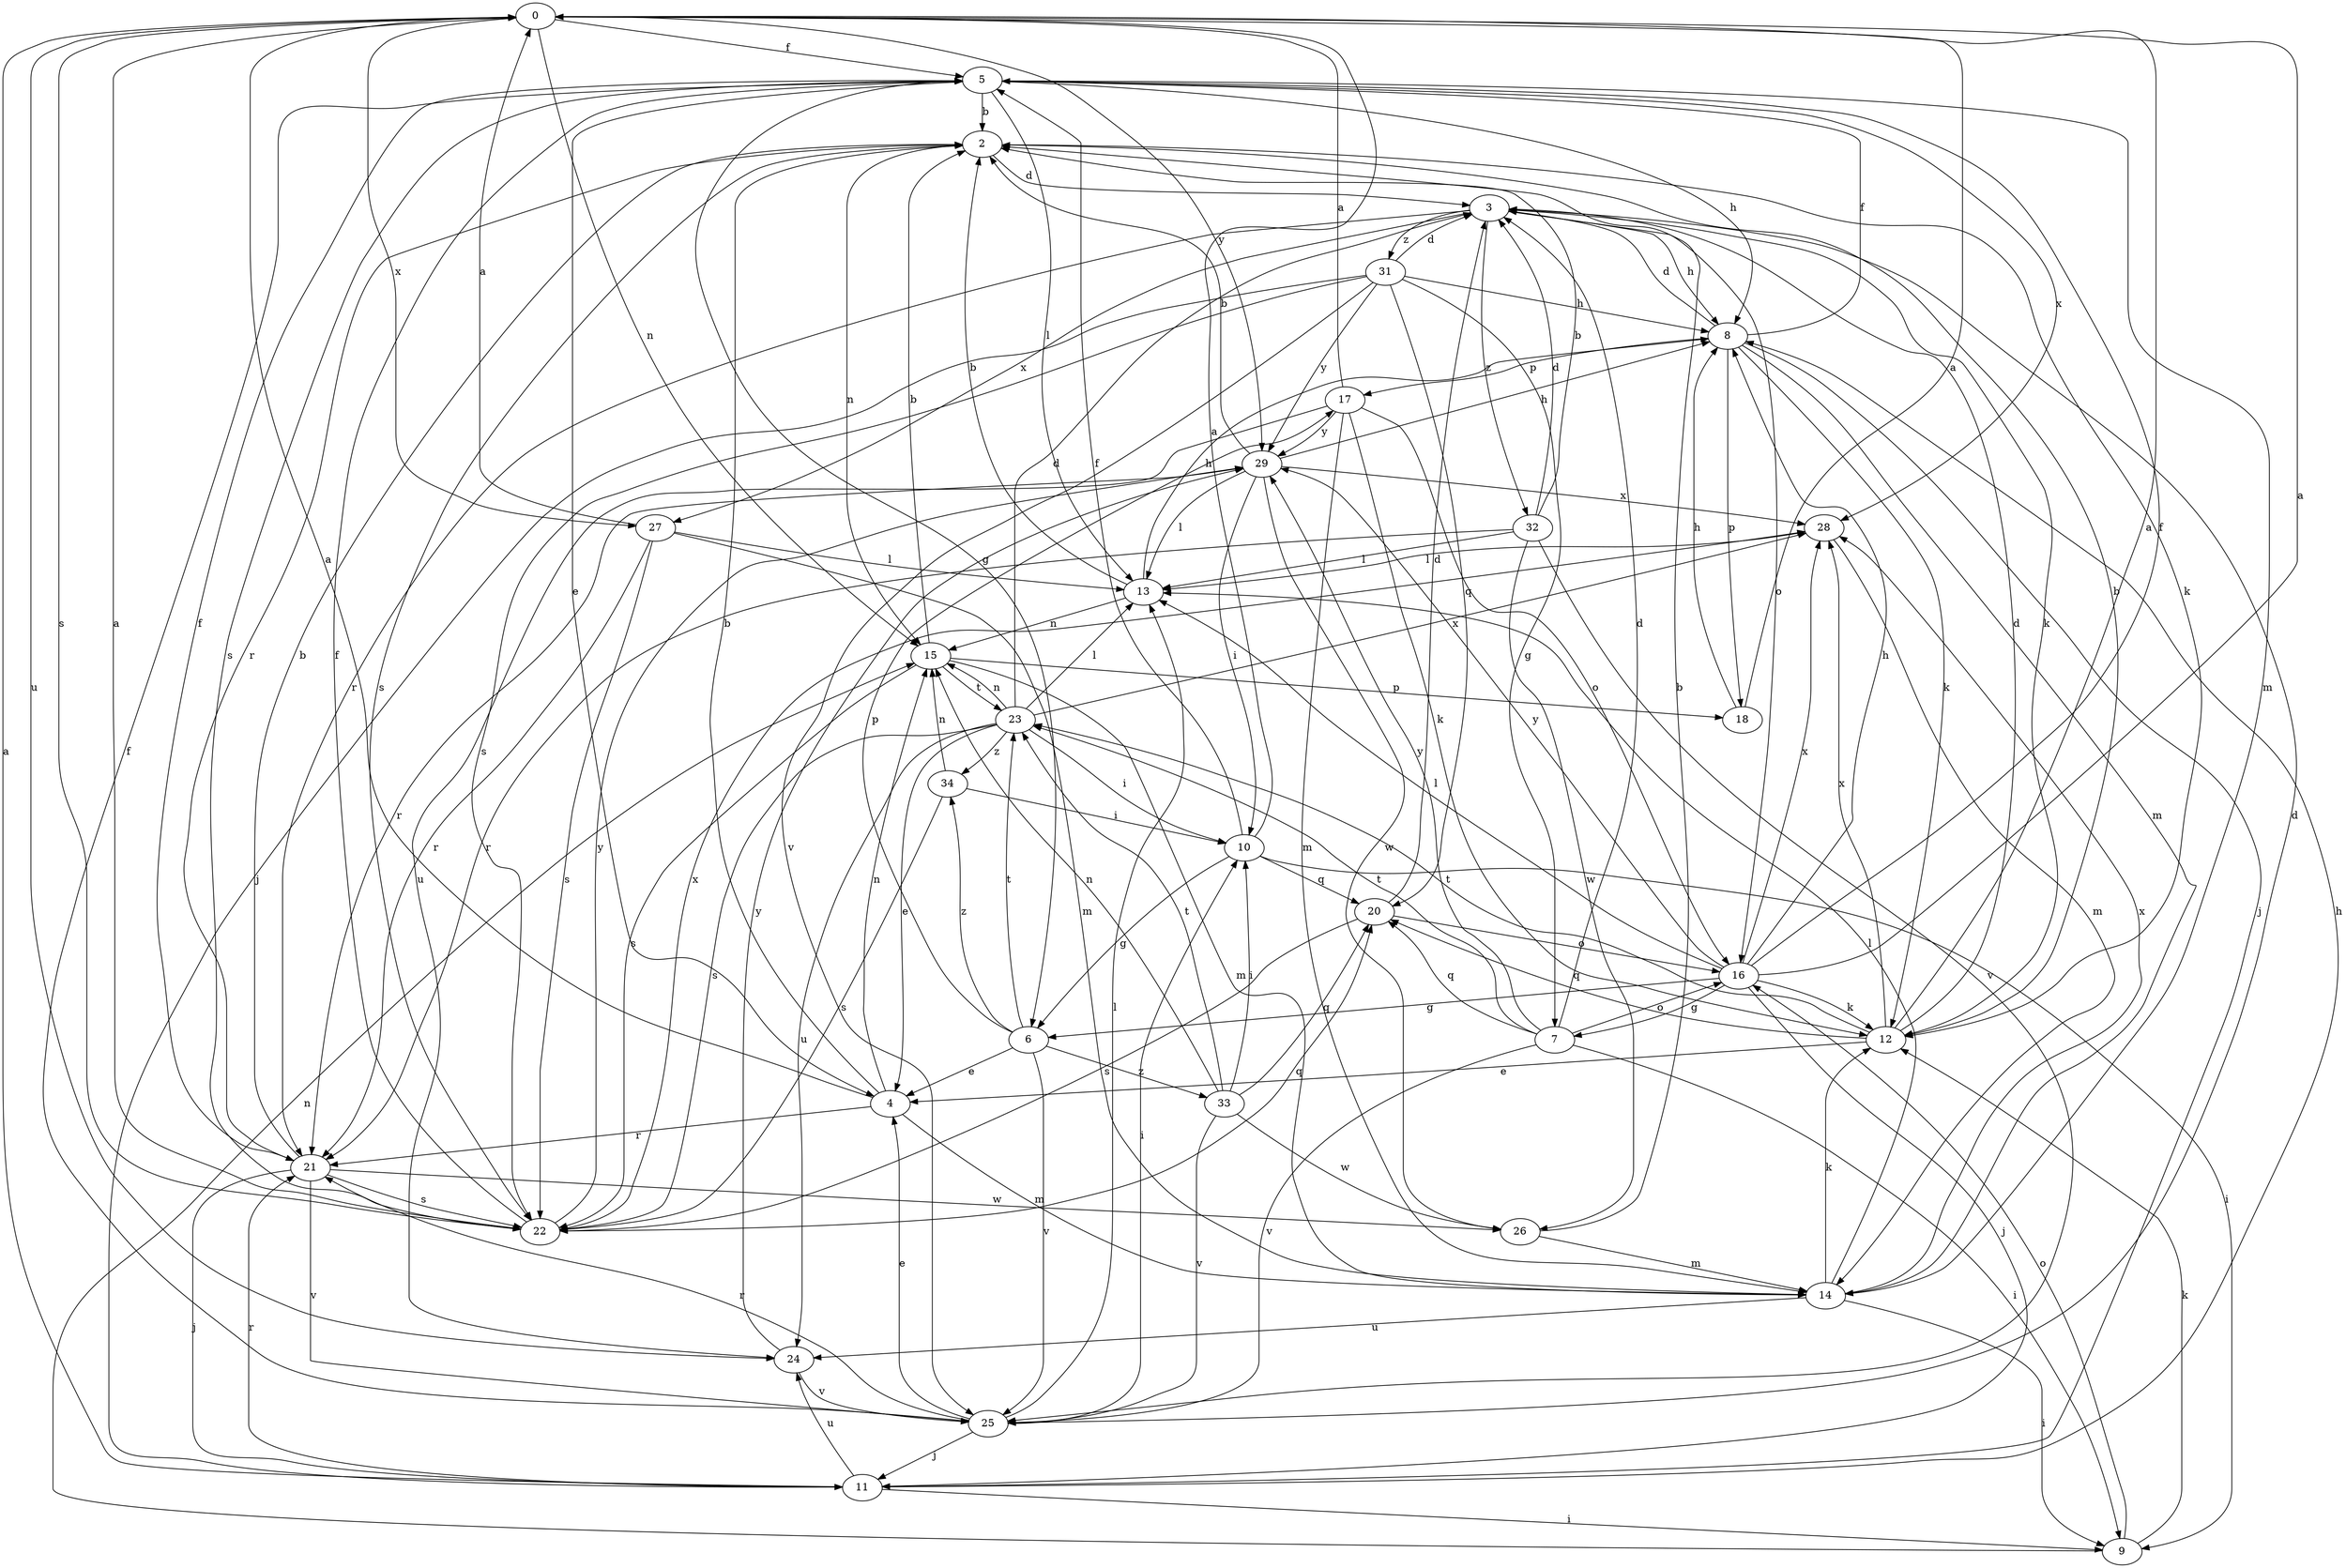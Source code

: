 strict digraph  {
0;
2;
3;
4;
5;
6;
7;
8;
9;
10;
11;
12;
13;
14;
15;
16;
17;
18;
20;
21;
22;
23;
24;
25;
26;
27;
28;
29;
31;
32;
33;
34;
0 -> 5  [label=f];
0 -> 15  [label=n];
0 -> 22  [label=s];
0 -> 24  [label=u];
0 -> 27  [label=x];
0 -> 29  [label=y];
2 -> 3  [label=d];
2 -> 12  [label=k];
2 -> 15  [label=n];
2 -> 21  [label=r];
2 -> 22  [label=s];
3 -> 8  [label=h];
3 -> 12  [label=k];
3 -> 16  [label=o];
3 -> 21  [label=r];
3 -> 27  [label=x];
3 -> 31  [label=z];
3 -> 32  [label=z];
4 -> 0  [label=a];
4 -> 2  [label=b];
4 -> 14  [label=m];
4 -> 15  [label=n];
4 -> 21  [label=r];
5 -> 2  [label=b];
5 -> 4  [label=e];
5 -> 6  [label=g];
5 -> 8  [label=h];
5 -> 13  [label=l];
5 -> 14  [label=m];
5 -> 22  [label=s];
5 -> 28  [label=x];
6 -> 4  [label=e];
6 -> 17  [label=p];
6 -> 23  [label=t];
6 -> 25  [label=v];
6 -> 33  [label=z];
6 -> 34  [label=z];
7 -> 3  [label=d];
7 -> 9  [label=i];
7 -> 16  [label=o];
7 -> 20  [label=q];
7 -> 23  [label=t];
7 -> 25  [label=v];
7 -> 29  [label=y];
8 -> 3  [label=d];
8 -> 5  [label=f];
8 -> 11  [label=j];
8 -> 12  [label=k];
8 -> 14  [label=m];
8 -> 17  [label=p];
8 -> 18  [label=p];
9 -> 12  [label=k];
9 -> 15  [label=n];
9 -> 16  [label=o];
10 -> 0  [label=a];
10 -> 5  [label=f];
10 -> 6  [label=g];
10 -> 9  [label=i];
10 -> 20  [label=q];
11 -> 0  [label=a];
11 -> 8  [label=h];
11 -> 9  [label=i];
11 -> 21  [label=r];
11 -> 24  [label=u];
12 -> 0  [label=a];
12 -> 2  [label=b];
12 -> 3  [label=d];
12 -> 4  [label=e];
12 -> 20  [label=q];
12 -> 23  [label=t];
12 -> 28  [label=x];
13 -> 2  [label=b];
13 -> 8  [label=h];
13 -> 15  [label=n];
14 -> 9  [label=i];
14 -> 12  [label=k];
14 -> 13  [label=l];
14 -> 24  [label=u];
14 -> 28  [label=x];
15 -> 2  [label=b];
15 -> 14  [label=m];
15 -> 18  [label=p];
15 -> 22  [label=s];
15 -> 23  [label=t];
16 -> 0  [label=a];
16 -> 5  [label=f];
16 -> 6  [label=g];
16 -> 7  [label=g];
16 -> 8  [label=h];
16 -> 11  [label=j];
16 -> 12  [label=k];
16 -> 13  [label=l];
16 -> 28  [label=x];
16 -> 29  [label=y];
17 -> 0  [label=a];
17 -> 12  [label=k];
17 -> 14  [label=m];
17 -> 16  [label=o];
17 -> 24  [label=u];
17 -> 29  [label=y];
18 -> 0  [label=a];
18 -> 8  [label=h];
20 -> 3  [label=d];
20 -> 16  [label=o];
20 -> 22  [label=s];
21 -> 2  [label=b];
21 -> 5  [label=f];
21 -> 11  [label=j];
21 -> 22  [label=s];
21 -> 25  [label=v];
21 -> 26  [label=w];
22 -> 0  [label=a];
22 -> 5  [label=f];
22 -> 20  [label=q];
22 -> 28  [label=x];
22 -> 29  [label=y];
23 -> 3  [label=d];
23 -> 4  [label=e];
23 -> 10  [label=i];
23 -> 13  [label=l];
23 -> 15  [label=n];
23 -> 22  [label=s];
23 -> 24  [label=u];
23 -> 28  [label=x];
23 -> 34  [label=z];
24 -> 25  [label=v];
24 -> 29  [label=y];
25 -> 3  [label=d];
25 -> 4  [label=e];
25 -> 5  [label=f];
25 -> 10  [label=i];
25 -> 11  [label=j];
25 -> 13  [label=l];
25 -> 21  [label=r];
26 -> 2  [label=b];
26 -> 14  [label=m];
27 -> 0  [label=a];
27 -> 13  [label=l];
27 -> 14  [label=m];
27 -> 21  [label=r];
27 -> 22  [label=s];
28 -> 13  [label=l];
28 -> 14  [label=m];
29 -> 2  [label=b];
29 -> 8  [label=h];
29 -> 10  [label=i];
29 -> 13  [label=l];
29 -> 21  [label=r];
29 -> 26  [label=w];
29 -> 28  [label=x];
31 -> 3  [label=d];
31 -> 7  [label=g];
31 -> 8  [label=h];
31 -> 11  [label=j];
31 -> 20  [label=q];
31 -> 22  [label=s];
31 -> 25  [label=v];
31 -> 29  [label=y];
32 -> 2  [label=b];
32 -> 3  [label=d];
32 -> 13  [label=l];
32 -> 21  [label=r];
32 -> 25  [label=v];
32 -> 26  [label=w];
33 -> 10  [label=i];
33 -> 15  [label=n];
33 -> 20  [label=q];
33 -> 23  [label=t];
33 -> 25  [label=v];
33 -> 26  [label=w];
34 -> 10  [label=i];
34 -> 15  [label=n];
34 -> 22  [label=s];
}
